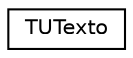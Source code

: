 digraph "Representação gráfica da hiearquia da classe"
{
 // LATEX_PDF_SIZE
  edge [fontname="Helvetica",fontsize="10",labelfontname="Helvetica",labelfontsize="10"];
  node [fontname="Helvetica",fontsize="10",shape=record];
  rankdir="LR";
  Node0 [label="TUTexto",height=0.2,width=0.4,color="black", fillcolor="white", style="filled",URL="$classTUTexto.html",tooltip=" "];
}
